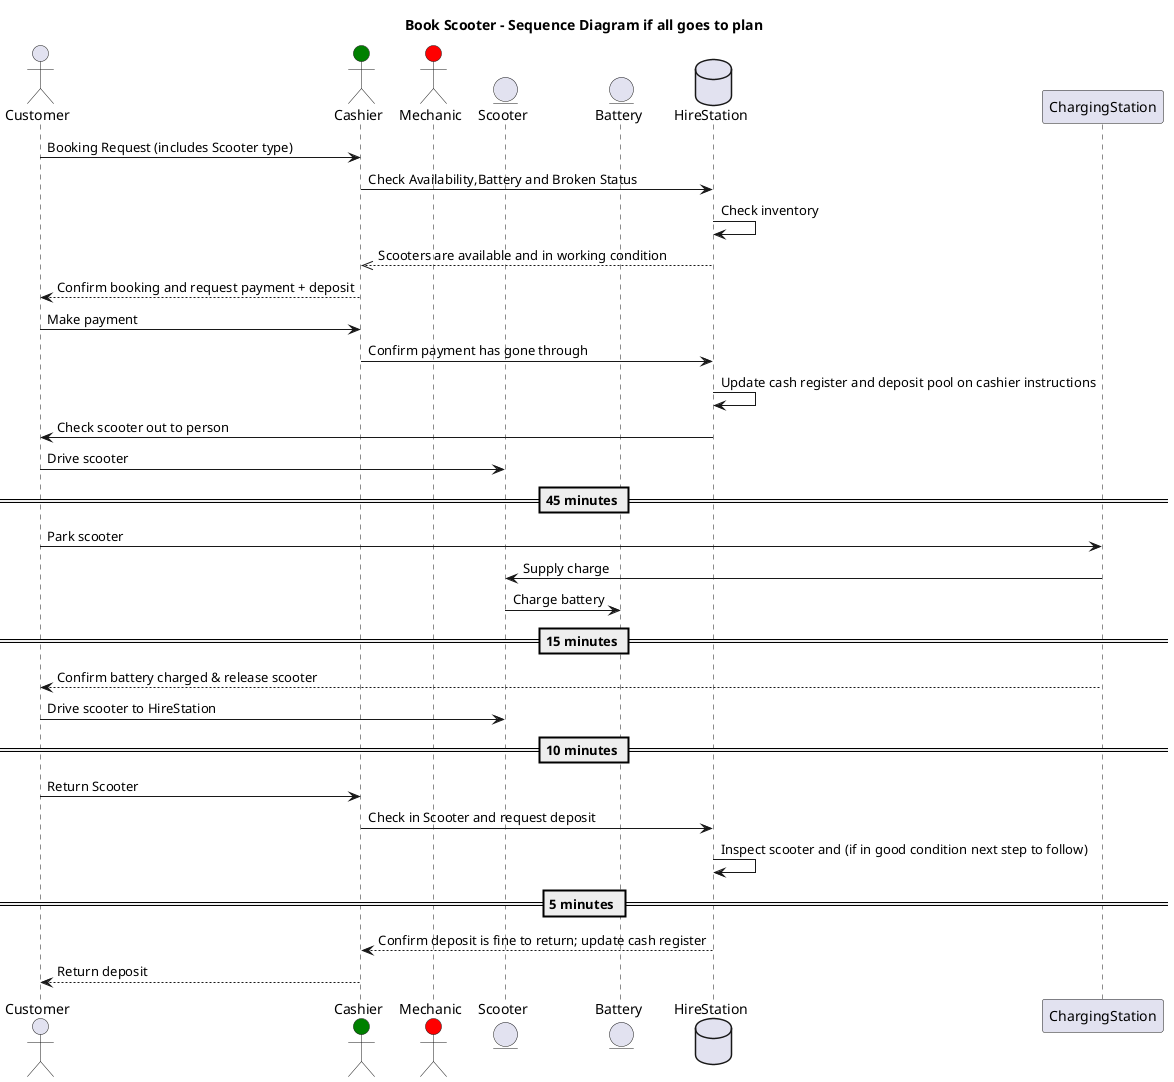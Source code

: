 @@startuml

title "Book Scooter - Sequence Diagram if all goes to plan"

actor Customer
actor Cashier #Green
actor Mechanic #Red

entity Scooter
entity Battery
database HireStation

Customer->Cashier: Booking Request (includes Scooter type)
Cashier->HireStation: Check Availability,Battery and Broken Status
HireStation->HireStation: Check inventory
HireStation-->>Cashier: Scooters are available and in working condition
Cashier-->Customer: Confirm booking and request payment + deposit
Customer->Cashier: Make payment
Cashier->HireStation: Confirm payment has gone through 
HireStation -> HireStation: Update cash register and deposit pool on cashier instructions
HireStation->Customer: Check scooter out to person 
Customer->Scooter: Drive scooter
== 45 minutes ==
Customer->ChargingStation: Park scooter
ChargingStation -> Scooter: Supply charge
Scooter -> Battery: Charge battery
== 15 minutes ==
ChargingStation --> Customer: Confirm battery charged & release scooter
Customer -> Scooter: Drive scooter to HireStation
== 10 minutes ==
Customer -> Cashier: Return Scooter
Cashier -> HireStation: Check in Scooter and request deposit
HireStation -> HireStation: Inspect scooter and (if in good condition next step to follow)
== 5 minutes == 
HireStation --> Cashier: Confirm deposit is fine to return; update cash register
Cashier --> Customer: Return deposit




'hide [<<stereotype>> or alias] [empty members,members,empty attributes,attributes,empty methods,methods,circle,stereotype,class,interface,enum]

@@enduml

